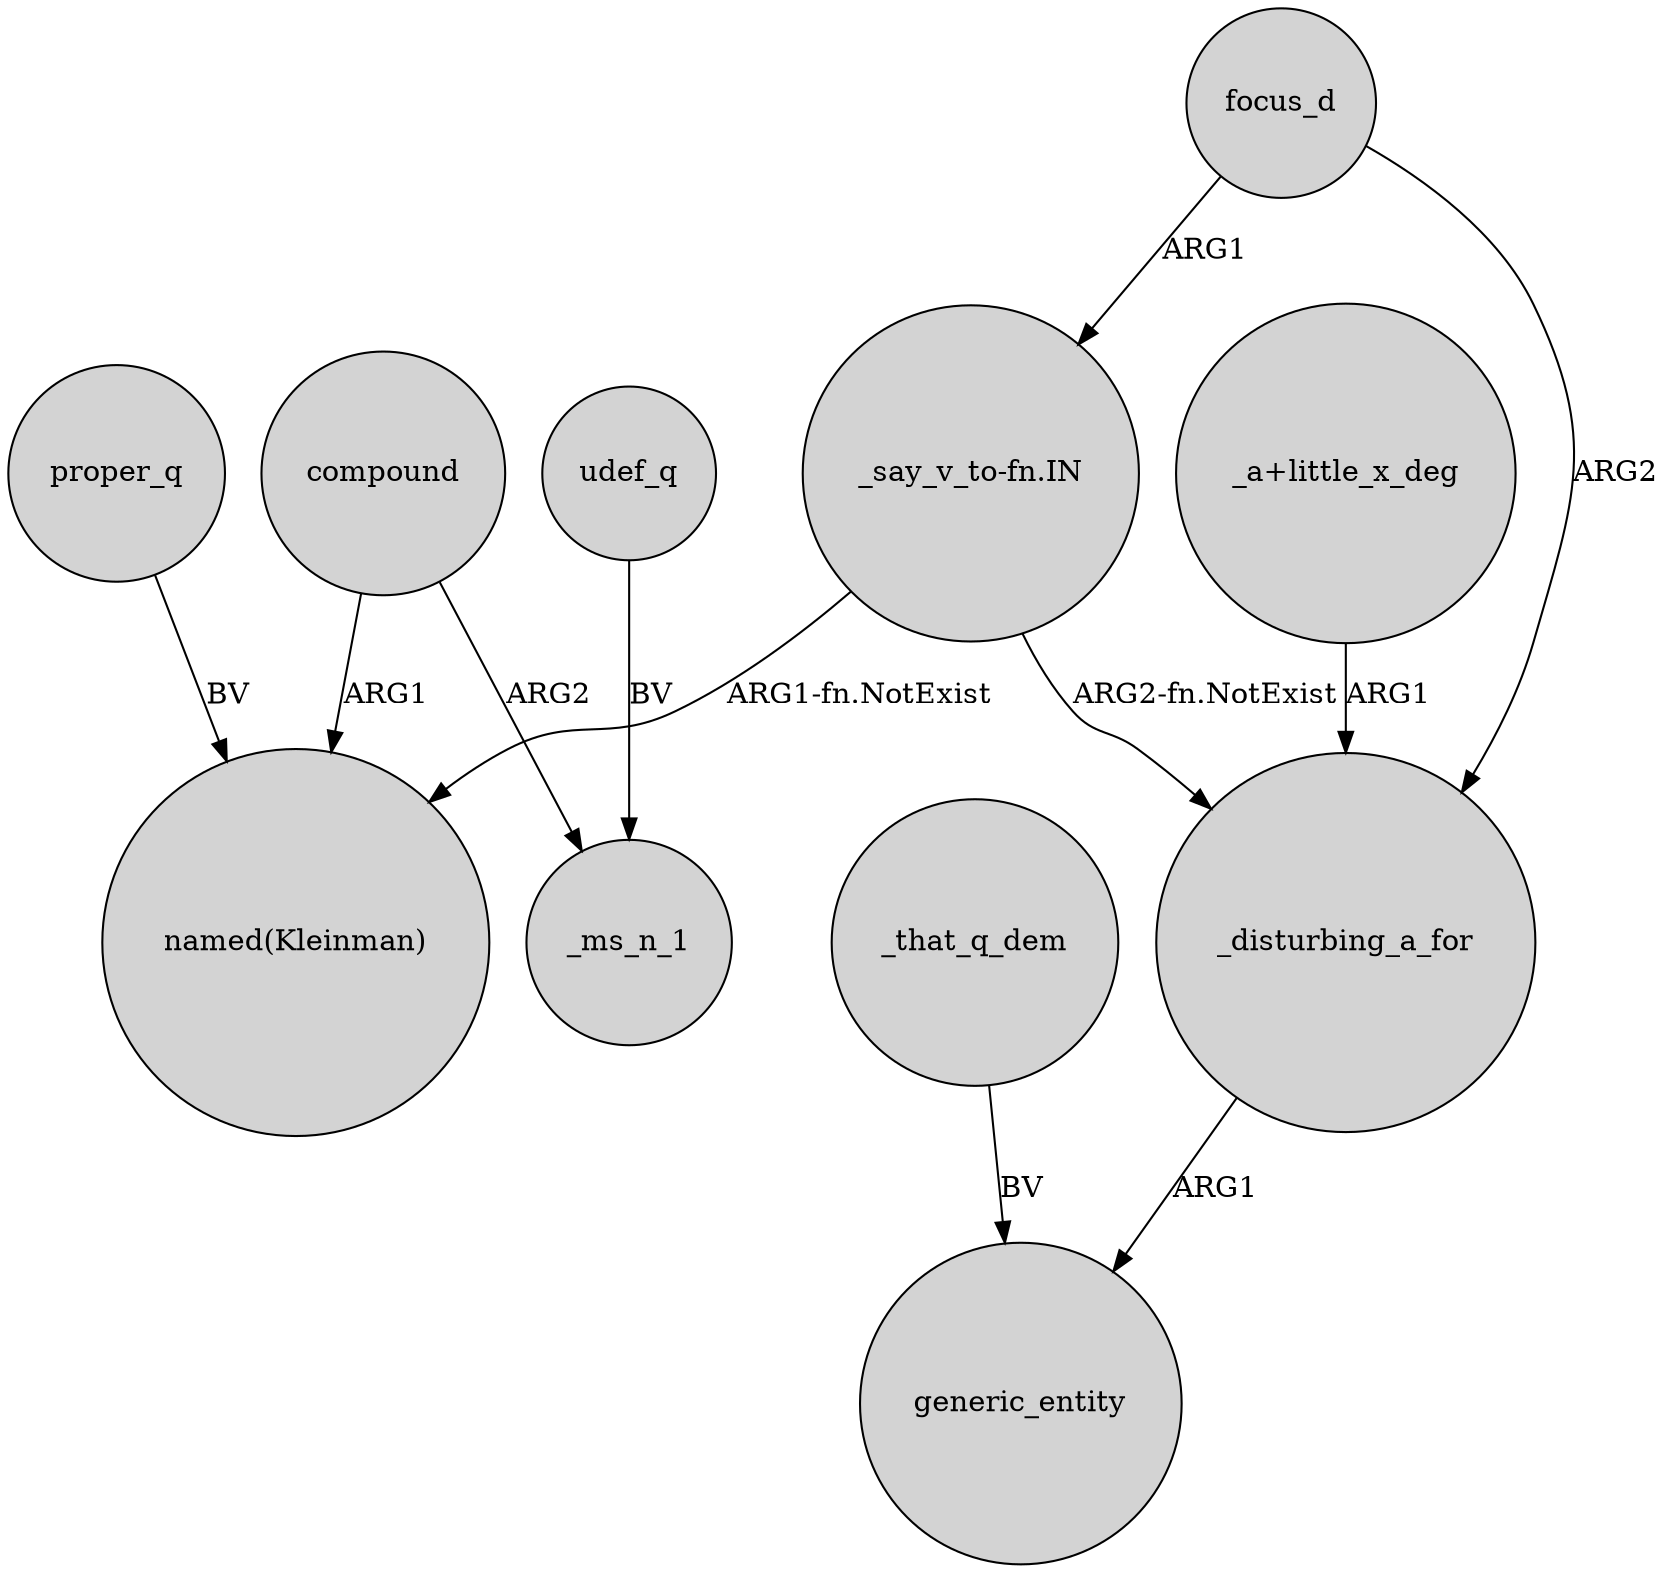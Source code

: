 digraph {
	node [shape=circle style=filled]
	compound -> "named(Kleinman)" [label=ARG1]
	_disturbing_a_for -> generic_entity [label=ARG1]
	udef_q -> _ms_n_1 [label=BV]
	"_say_v_to-fn.IN" -> "named(Kleinman)" [label="ARG1-fn.NotExist"]
	focus_d -> _disturbing_a_for [label=ARG2]
	"_a+little_x_deg" -> _disturbing_a_for [label=ARG1]
	_that_q_dem -> generic_entity [label=BV]
	compound -> _ms_n_1 [label=ARG2]
	proper_q -> "named(Kleinman)" [label=BV]
	focus_d -> "_say_v_to-fn.IN" [label=ARG1]
	"_say_v_to-fn.IN" -> _disturbing_a_for [label="ARG2-fn.NotExist"]
}

